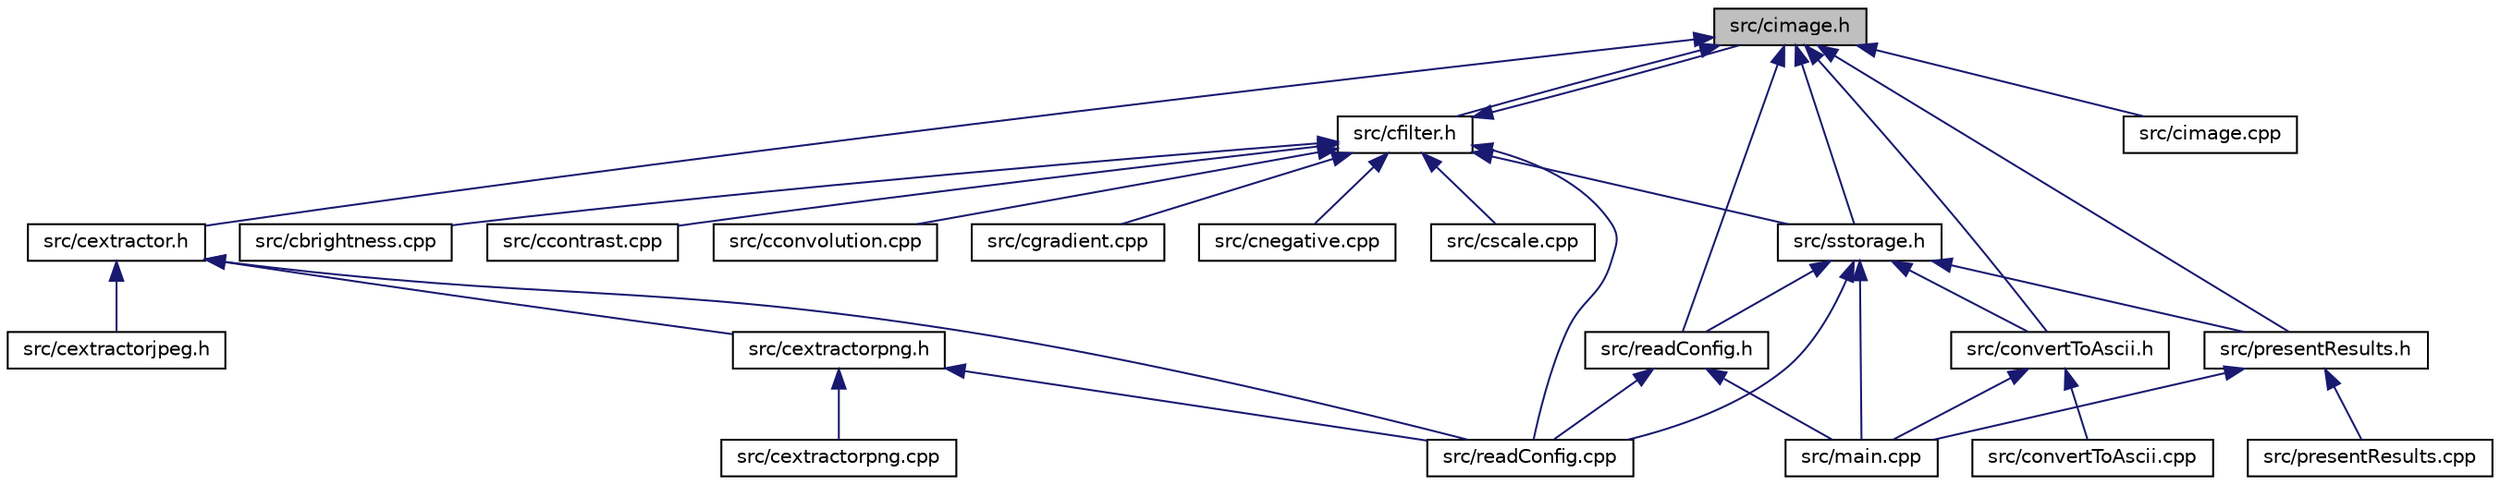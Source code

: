 digraph "src/cimage.h"
{
 // LATEX_PDF_SIZE
  edge [fontname="Helvetica",fontsize="10",labelfontname="Helvetica",labelfontsize="10"];
  node [fontname="Helvetica",fontsize="10",shape=record];
  Node1 [label="src/cimage.h",height=0.2,width=0.4,color="black", fillcolor="grey75", style="filled", fontcolor="black",tooltip=" "];
  Node1 -> Node2 [dir="back",color="midnightblue",fontsize="10",style="solid"];
  Node2 [label="src/cextractor.h",height=0.2,width=0.4,color="black", fillcolor="white", style="filled",URL="$cextractor_8h.html",tooltip=" "];
  Node2 -> Node3 [dir="back",color="midnightblue",fontsize="10",style="solid"];
  Node3 [label="src/cextractorjpeg.h",height=0.2,width=0.4,color="black", fillcolor="white", style="filled",URL="$cextractorjpeg_8h.html",tooltip=" "];
  Node2 -> Node4 [dir="back",color="midnightblue",fontsize="10",style="solid"];
  Node4 [label="src/cextractorpng.h",height=0.2,width=0.4,color="black", fillcolor="white", style="filled",URL="$cextractorpng_8h.html",tooltip=" "];
  Node4 -> Node5 [dir="back",color="midnightblue",fontsize="10",style="solid"];
  Node5 [label="src/cextractorpng.cpp",height=0.2,width=0.4,color="black", fillcolor="white", style="filled",URL="$cextractorpng_8cpp.html",tooltip=" "];
  Node4 -> Node6 [dir="back",color="midnightblue",fontsize="10",style="solid"];
  Node6 [label="src/readConfig.cpp",height=0.2,width=0.4,color="black", fillcolor="white", style="filled",URL="$readConfig_8cpp.html",tooltip=" "];
  Node2 -> Node6 [dir="back",color="midnightblue",fontsize="10",style="solid"];
  Node1 -> Node7 [dir="back",color="midnightblue",fontsize="10",style="solid"];
  Node7 [label="src/cfilter.h",height=0.2,width=0.4,color="black", fillcolor="white", style="filled",URL="$cfilter_8h.html",tooltip=" "];
  Node7 -> Node8 [dir="back",color="midnightblue",fontsize="10",style="solid"];
  Node8 [label="src/cbrightness.cpp",height=0.2,width=0.4,color="black", fillcolor="white", style="filled",URL="$cbrightness_8cpp.html",tooltip=" "];
  Node7 -> Node9 [dir="back",color="midnightblue",fontsize="10",style="solid"];
  Node9 [label="src/ccontrast.cpp",height=0.2,width=0.4,color="black", fillcolor="white", style="filled",URL="$ccontrast_8cpp.html",tooltip=" "];
  Node7 -> Node10 [dir="back",color="midnightblue",fontsize="10",style="solid"];
  Node10 [label="src/cconvolution.cpp",height=0.2,width=0.4,color="black", fillcolor="white", style="filled",URL="$cconvolution_8cpp.html",tooltip=" "];
  Node7 -> Node11 [dir="back",color="midnightblue",fontsize="10",style="solid"];
  Node11 [label="src/cgradient.cpp",height=0.2,width=0.4,color="black", fillcolor="white", style="filled",URL="$cgradient_8cpp.html",tooltip=" "];
  Node7 -> Node1 [dir="back",color="midnightblue",fontsize="10",style="solid"];
  Node7 -> Node12 [dir="back",color="midnightblue",fontsize="10",style="solid"];
  Node12 [label="src/cnegative.cpp",height=0.2,width=0.4,color="black", fillcolor="white", style="filled",URL="$cnegative_8cpp.html",tooltip=" "];
  Node7 -> Node13 [dir="back",color="midnightblue",fontsize="10",style="solid"];
  Node13 [label="src/cscale.cpp",height=0.2,width=0.4,color="black", fillcolor="white", style="filled",URL="$cscale_8cpp.html",tooltip=" "];
  Node7 -> Node6 [dir="back",color="midnightblue",fontsize="10",style="solid"];
  Node7 -> Node14 [dir="back",color="midnightblue",fontsize="10",style="solid"];
  Node14 [label="src/sstorage.h",height=0.2,width=0.4,color="black", fillcolor="white", style="filled",URL="$sstorage_8h.html",tooltip=" "];
  Node14 -> Node15 [dir="back",color="midnightblue",fontsize="10",style="solid"];
  Node15 [label="src/convertToAscii.h",height=0.2,width=0.4,color="black", fillcolor="white", style="filled",URL="$convertToAscii_8h.html",tooltip=" "];
  Node15 -> Node16 [dir="back",color="midnightblue",fontsize="10",style="solid"];
  Node16 [label="src/convertToAscii.cpp",height=0.2,width=0.4,color="black", fillcolor="white", style="filled",URL="$convertToAscii_8cpp.html",tooltip=" "];
  Node15 -> Node17 [dir="back",color="midnightblue",fontsize="10",style="solid"];
  Node17 [label="src/main.cpp",height=0.2,width=0.4,color="black", fillcolor="white", style="filled",URL="$main_8cpp.html",tooltip=" "];
  Node14 -> Node17 [dir="back",color="midnightblue",fontsize="10",style="solid"];
  Node14 -> Node18 [dir="back",color="midnightblue",fontsize="10",style="solid"];
  Node18 [label="src/presentResults.h",height=0.2,width=0.4,color="black", fillcolor="white", style="filled",URL="$presentResults_8h.html",tooltip=" "];
  Node18 -> Node17 [dir="back",color="midnightblue",fontsize="10",style="solid"];
  Node18 -> Node19 [dir="back",color="midnightblue",fontsize="10",style="solid"];
  Node19 [label="src/presentResults.cpp",height=0.2,width=0.4,color="black", fillcolor="white", style="filled",URL="$presentResults_8cpp.html",tooltip=" "];
  Node14 -> Node6 [dir="back",color="midnightblue",fontsize="10",style="solid"];
  Node14 -> Node20 [dir="back",color="midnightblue",fontsize="10",style="solid"];
  Node20 [label="src/readConfig.h",height=0.2,width=0.4,color="black", fillcolor="white", style="filled",URL="$readConfig_8h.html",tooltip=" "];
  Node20 -> Node17 [dir="back",color="midnightblue",fontsize="10",style="solid"];
  Node20 -> Node6 [dir="back",color="midnightblue",fontsize="10",style="solid"];
  Node1 -> Node21 [dir="back",color="midnightblue",fontsize="10",style="solid"];
  Node21 [label="src/cimage.cpp",height=0.2,width=0.4,color="black", fillcolor="white", style="filled",URL="$cimage_8cpp.html",tooltip=" "];
  Node1 -> Node15 [dir="back",color="midnightblue",fontsize="10",style="solid"];
  Node1 -> Node18 [dir="back",color="midnightblue",fontsize="10",style="solid"];
  Node1 -> Node20 [dir="back",color="midnightblue",fontsize="10",style="solid"];
  Node1 -> Node14 [dir="back",color="midnightblue",fontsize="10",style="solid"];
}
